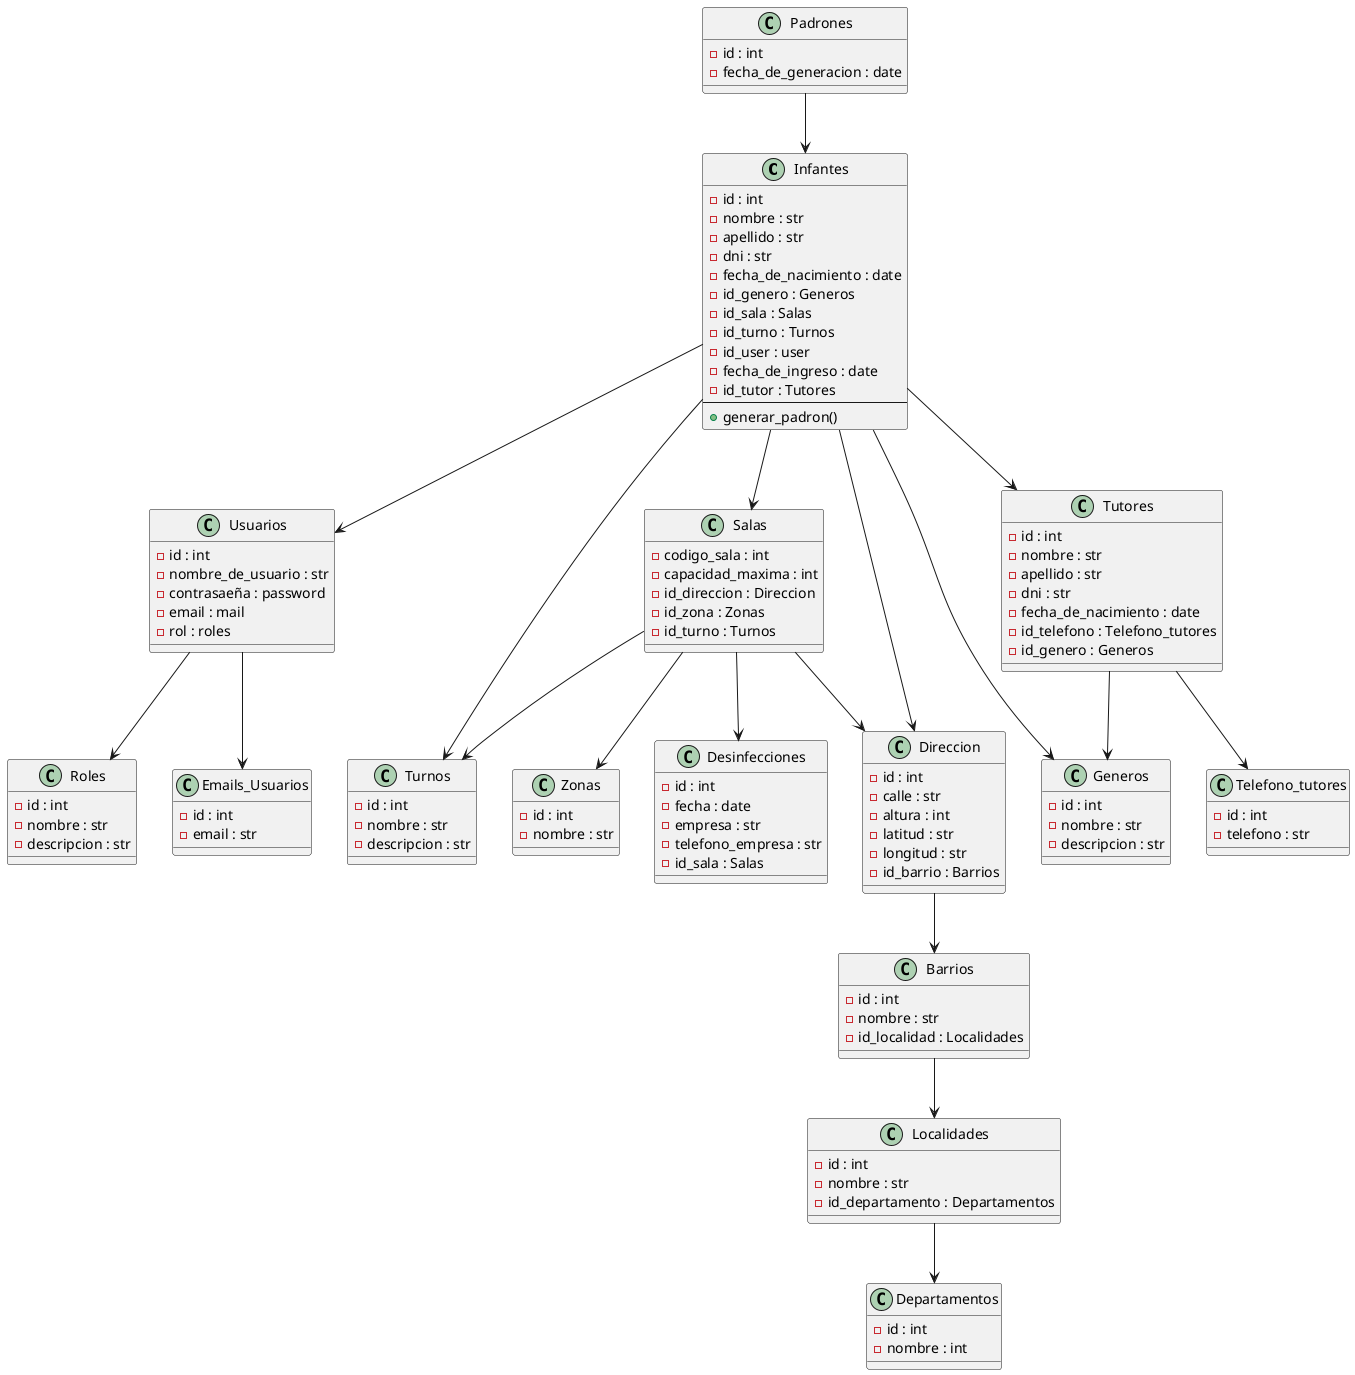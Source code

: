 @startuml Project_Diagram

class Infantes {
    -id : int
    -nombre : str
    -apellido : str
    -dni : str
    -fecha_de_nacimiento : date
    -id_genero : Generos
    -id_sala : Salas
    -id_turno : Turnos
    -id_user : user
    -fecha_de_ingreso : date
    -id_tutor : Tutores
    --
    +generar_padron()
}

class Usuarios {
    -id : int
    -nombre_de_usuario : str
    -contrasaeña : password
    -email : mail
    -rol : roles
}

class Salas {
    -codigo_sala : int
    -capacidad_maxima : int
    -id_direccion : Direccion
    -id_zona : Zonas
    -id_turno : Turnos
} 

class Zonas {
    -id : int
    -nombre : str
}

class Tutores {
    -id : int
    -nombre : str
    -apellido : str
    -dni : str
    -fecha_de_nacimiento : date
    -id_telefono : Telefono_tutores
    -id_genero : Generos
}

class Turnos {
    -id : int
    -nombre : str
    -descripcion : str
}

class Generos {
    -id : int
    -nombre : str
    -descripcion : str
}

class Roles {
    -id : int
    -nombre : str
    -descripcion : str
}

class Telefono_tutores {
    -id : int
    -telefono : str
}

class Emails_Usuarios {
    -id : int
    -email : str
}

class Desinfecciones {
    -id : int
    -fecha : date
    -empresa : str
    -telefono_empresa : str
    -id_sala : Salas
}

class Direccion {
    -id : int
    -calle : str
    -altura : int
    -latitud : str
    -longitud : str
    -id_barrio : Barrios
}

class Barrios {
    -id : int
    -nombre : str
    -id_localidad : Localidades
}

class Localidades {
    -id : int
    -nombre : str
    -id_departamento : Departamentos
}

class Departamentos {
    -id : int
    -nombre : int
}

class Padrones {
    -id : int
    -fecha_de_generacion : date
}

Padrones --> Infantes
Infantes --> Salas
Infantes --> Generos
Infantes --> Tutores
Infantes --> Turnos
Infantes --> Usuarios
Infantes --> Direccion
Tutores --> Telefono_tutores
Usuarios --> Roles
Usuarios --> Emails_Usuarios
Salas --> Zonas
Salas --> Desinfecciones
Salas --> Turnos
Salas --> Direccion
Tutores --> Generos
Direccion --> Barrios
Barrios --> Localidades
Localidades --> Departamentos
@enduml